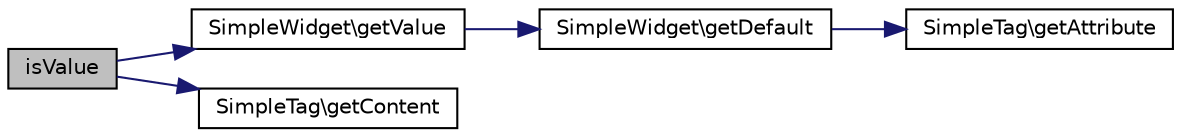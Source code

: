 digraph "isValue"
{
  edge [fontname="Helvetica",fontsize="10",labelfontname="Helvetica",labelfontsize="10"];
  node [fontname="Helvetica",fontsize="10",shape=record];
  rankdir="LR";
  Node1 [label="isValue",height=0.2,width=0.4,color="black", fillcolor="grey75", style="filled" fontcolor="black"];
  Node1 -> Node2 [color="midnightblue",fontsize="10",style="solid",fontname="Helvetica"];
  Node2 [label="SimpleWidget\\getValue",height=0.2,width=0.4,color="black", fillcolor="white", style="filled",URL="$class_simple_widget.html#ac0bc18784b182c89fcfd276625aef435"];
  Node2 -> Node3 [color="midnightblue",fontsize="10",style="solid",fontname="Helvetica"];
  Node3 [label="SimpleWidget\\getDefault",height=0.2,width=0.4,color="black", fillcolor="white", style="filled",URL="$class_simple_widget.html#adc30a2a4d3e48cb6aee21562afbc4022"];
  Node3 -> Node4 [color="midnightblue",fontsize="10",style="solid",fontname="Helvetica"];
  Node4 [label="SimpleTag\\getAttribute",height=0.2,width=0.4,color="black", fillcolor="white", style="filled",URL="$class_simple_tag.html#a23c799cbfa1a6b6e2079dbbcf46ab4f7"];
  Node1 -> Node5 [color="midnightblue",fontsize="10",style="solid",fontname="Helvetica"];
  Node5 [label="SimpleTag\\getContent",height=0.2,width=0.4,color="black", fillcolor="white", style="filled",URL="$class_simple_tag.html#a58e43f09a06ce4e29b192c4e17ce7915"];
}
